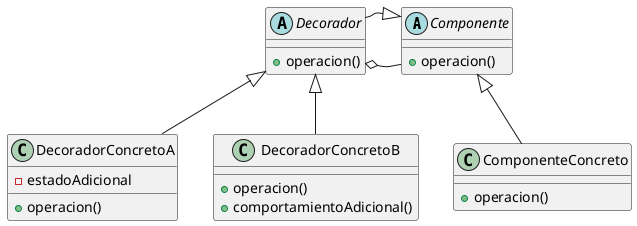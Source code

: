 @startuml

abstract class Componente {
+operacion()
}

class ComponenteConcreto {
+operacion()
}

abstract class Decorador {
+operacion()
}

class DecoradorConcretoA {
+operacion()
-estadoAdicional
}

class DecoradorConcretoB {
+operacion()
+comportamientoAdicional()
}
Decorador o-right- Componente
Decorador -up-|> Componente
ComponenteConcreto -up-|> Componente
DecoradorConcretoA -up-|> Decorador
DecoradorConcretoB -up-|> Decorador
@enduml

